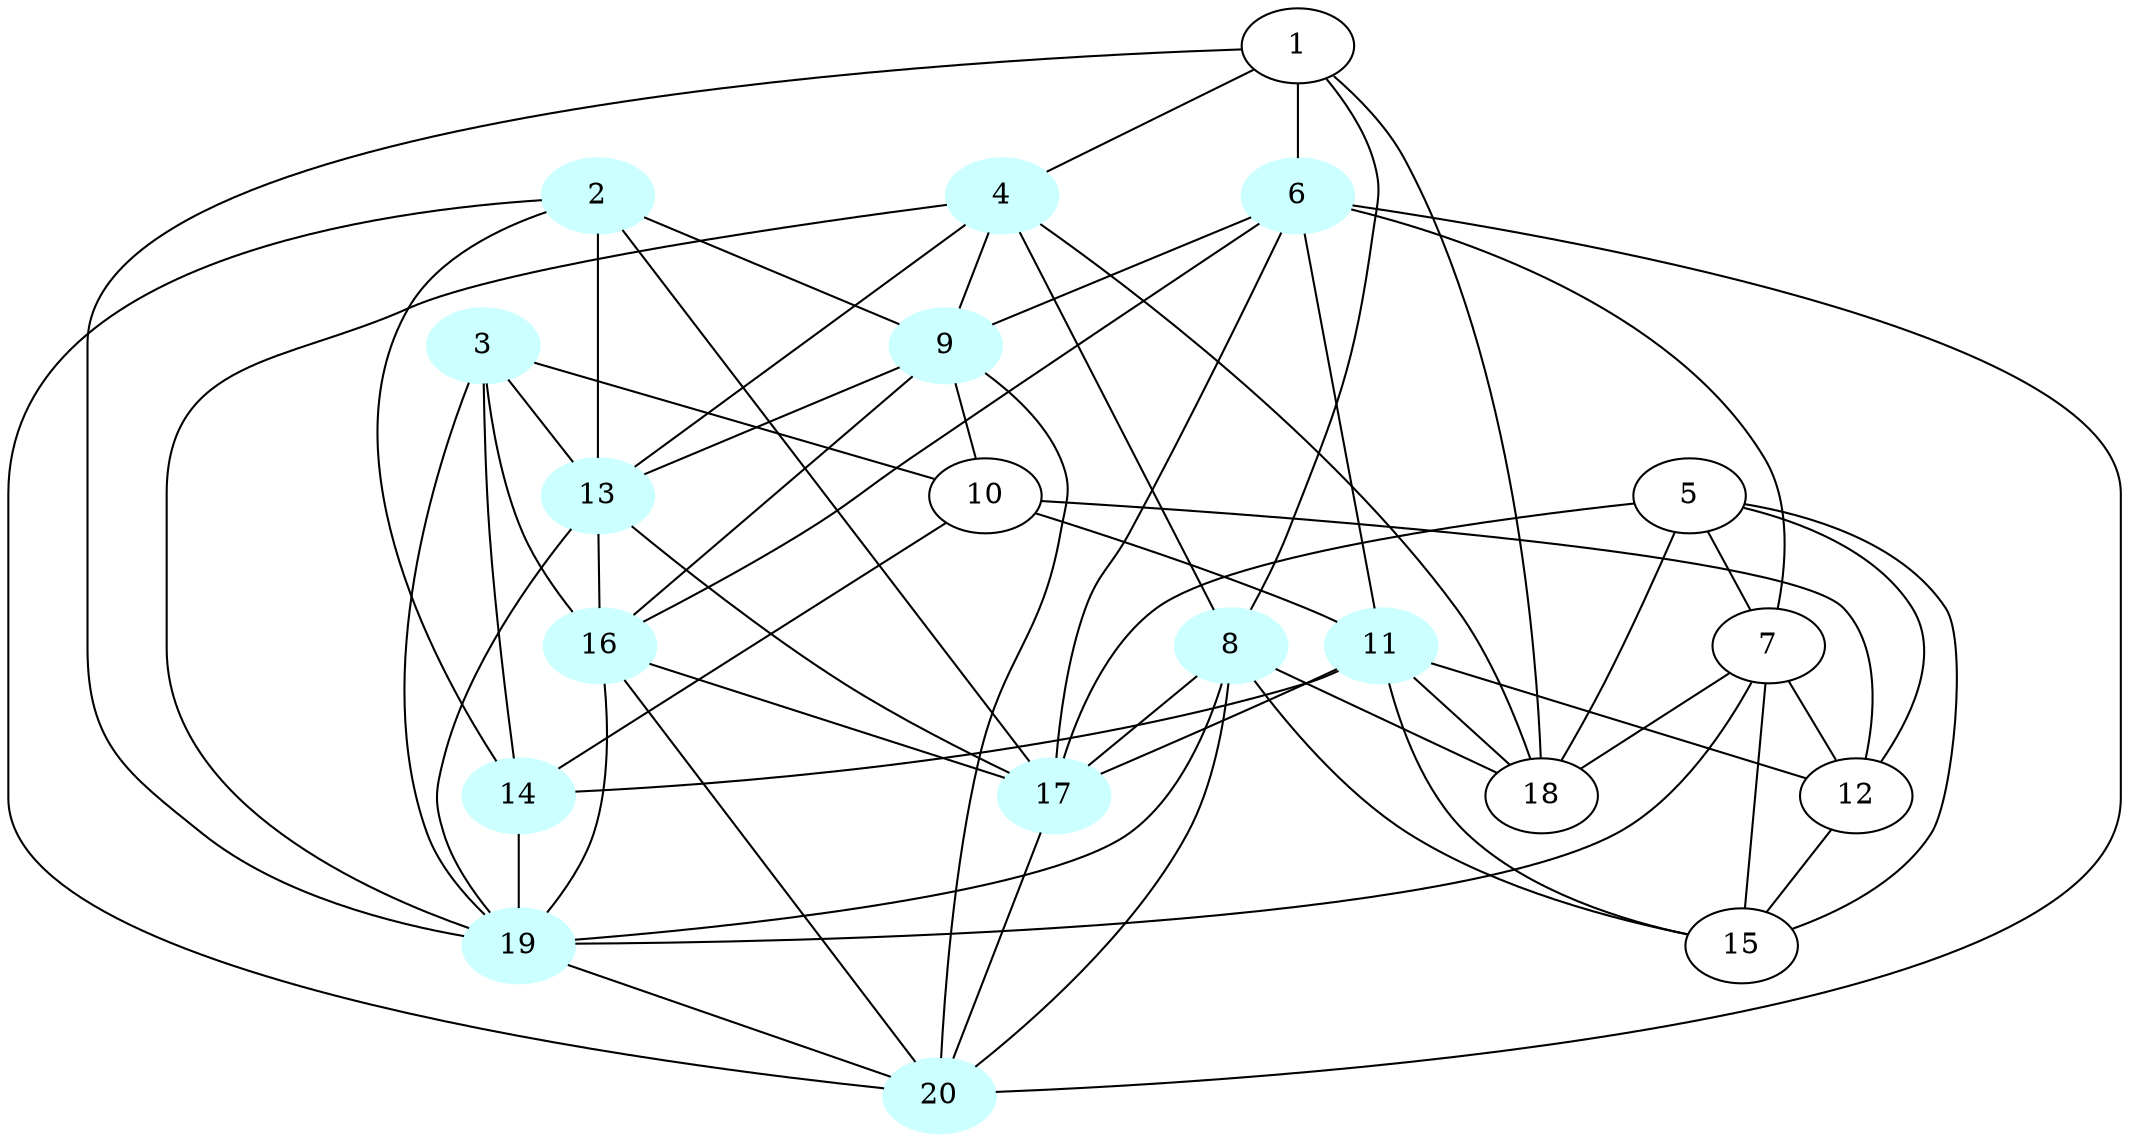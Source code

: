 graph G {
    2 [style=filled, color="#CCFFFF"];
    3 [style=filled, color="#CCFFFF"];
    4 [style=filled, color="#CCFFFF"];
    6 [style=filled, color="#CCFFFF"];
    8 [style=filled, color="#CCFFFF"];
    9 [style=filled, color="#CCFFFF"];
    11 [style=filled, color="#CCFFFF"];
    13 [style=filled, color="#CCFFFF"];
    14 [style=filled, color="#CCFFFF"];
    16 [style=filled, color="#CCFFFF"];
    17 [style=filled, color="#CCFFFF"];
    19 [style=filled, color="#CCFFFF"];
    20 [style=filled, color="#CCFFFF"];
    1 -- 4 [len= 2]
    1 -- 6 [len= 2]
    1 -- 8 [len= 2]
    1 -- 18 [len= 2]
    1 -- 19 [len= 2]
    2 -- 9 [len= 2]
    2 -- 13 [len= 2]
    2 -- 14 [len= 2]
    2 -- 17 [len= 2]
    2 -- 20 [len= 2]
    3 -- 10 [len= 2]
    3 -- 13 [len= 2]
    3 -- 14 [len= 2]
    3 -- 16 [len= 2]
    3 -- 19 [len= 2]
    4 -- 8 [len= 2]
    4 -- 9 [len= 2]
    4 -- 13 [len= 2]
    4 -- 18 [len= 2]
    4 -- 19 [len= 2]
    5 -- 7 [len= 2]
    5 -- 12 [len= 2]
    5 -- 15 [len= 2]
    5 -- 17 [len= 2]
    5 -- 18 [len= 2]
    6 -- 7 [len= 2]
    6 -- 9 [len= 2]
    6 -- 11 [len= 2]
    6 -- 16 [len= 2]
    6 -- 17 [len= 2]
    6 -- 20 [len= 2]
    7 -- 12 [len= 2]
    7 -- 15 [len= 2]
    7 -- 18 [len= 2]
    7 -- 19 [len= 2]
    8 -- 15 [len= 2]
    8 -- 17 [len= 2]
    8 -- 18 [len= 2]
    8 -- 19 [len= 2]
    8 -- 20 [len= 2]
    9 -- 10 [len= 2]
    9 -- 13 [len= 2]
    9 -- 16 [len= 2]
    9 -- 20 [len= 2]
    10 -- 11 [len= 2]
    10 -- 12 [len= 2]
    10 -- 14 [len= 2]
    11 -- 12 [len= 2]
    11 -- 14 [len= 2]
    11 -- 15 [len= 2]
    11 -- 17 [len= 2]
    11 -- 18 [len= 2]
    12 -- 15 [len= 2]
    13 -- 16 [len= 2]
    13 -- 17 [len= 2]
    13 -- 19 [len= 2]
    14 -- 19 [len= 2]
    16 -- 17 [len= 2]
    16 -- 19 [len= 2]
    16 -- 20 [len= 2]
    17 -- 20 [len= 2]
    19 -- 20 [len= 2]
}
